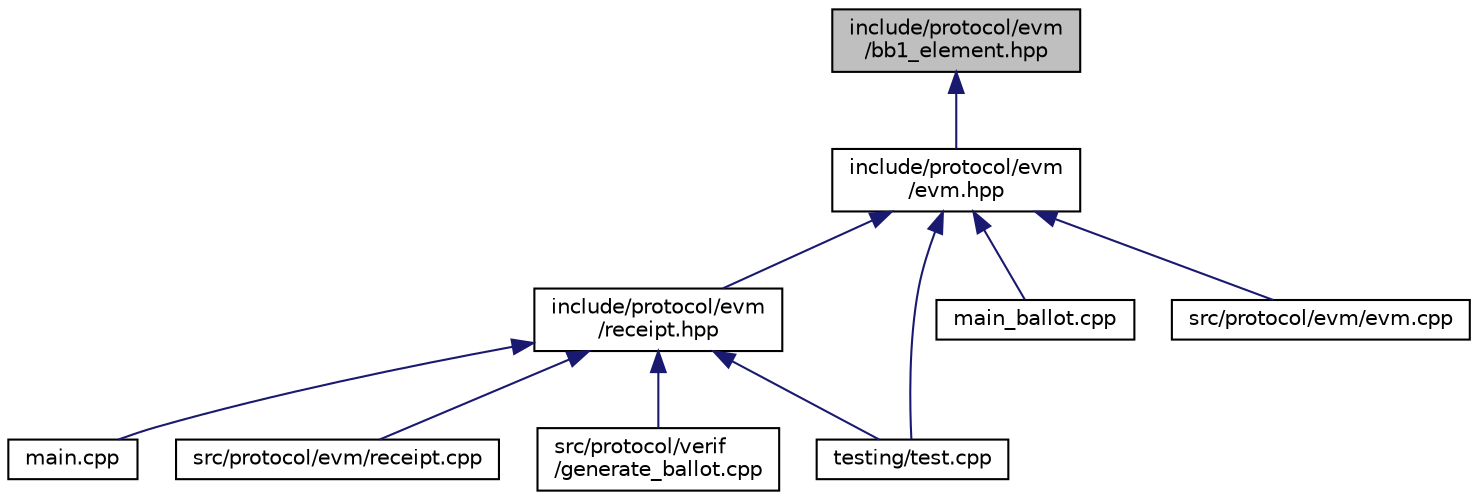 digraph "include/protocol/evm/bb1_element.hpp"
{
 // LATEX_PDF_SIZE
  edge [fontname="Helvetica",fontsize="10",labelfontname="Helvetica",labelfontsize="10"];
  node [fontname="Helvetica",fontsize="10",shape=record];
  Node1 [label="include/protocol/evm\l/bb1_element.hpp",height=0.2,width=0.4,color="black", fillcolor="grey75", style="filled", fontcolor="black",tooltip=" "];
  Node1 -> Node2 [dir="back",color="midnightblue",fontsize="10",style="solid",fontname="Helvetica"];
  Node2 [label="include/protocol/evm\l/evm.hpp",height=0.2,width=0.4,color="black", fillcolor="white", style="filled",URL="$evm_8hpp.html",tooltip=" "];
  Node2 -> Node3 [dir="back",color="midnightblue",fontsize="10",style="solid",fontname="Helvetica"];
  Node3 [label="include/protocol/evm\l/receipt.hpp",height=0.2,width=0.4,color="black", fillcolor="white", style="filled",URL="$receipt_8hpp.html",tooltip=" "];
  Node3 -> Node4 [dir="back",color="midnightblue",fontsize="10",style="solid",fontname="Helvetica"];
  Node4 [label="main.cpp",height=0.2,width=0.4,color="black", fillcolor="white", style="filled",URL="$main_8cpp.html",tooltip=" "];
  Node3 -> Node5 [dir="back",color="midnightblue",fontsize="10",style="solid",fontname="Helvetica"];
  Node5 [label="src/protocol/evm/receipt.cpp",height=0.2,width=0.4,color="black", fillcolor="white", style="filled",URL="$receipt_8cpp.html",tooltip=" "];
  Node3 -> Node6 [dir="back",color="midnightblue",fontsize="10",style="solid",fontname="Helvetica"];
  Node6 [label="src/protocol/verif\l/generate_ballot.cpp",height=0.2,width=0.4,color="black", fillcolor="white", style="filled",URL="$generate__ballot_8cpp.html",tooltip=" "];
  Node3 -> Node7 [dir="back",color="midnightblue",fontsize="10",style="solid",fontname="Helvetica"];
  Node7 [label="testing/test.cpp",height=0.2,width=0.4,color="black", fillcolor="white", style="filled",URL="$test_8cpp.html",tooltip=" "];
  Node2 -> Node8 [dir="back",color="midnightblue",fontsize="10",style="solid",fontname="Helvetica"];
  Node8 [label="main_ballot.cpp",height=0.2,width=0.4,color="black", fillcolor="white", style="filled",URL="$main__ballot_8cpp.html",tooltip=" "];
  Node2 -> Node9 [dir="back",color="midnightblue",fontsize="10",style="solid",fontname="Helvetica"];
  Node9 [label="src/protocol/evm/evm.cpp",height=0.2,width=0.4,color="black", fillcolor="white", style="filled",URL="$evm_8cpp.html",tooltip=" "];
  Node2 -> Node7 [dir="back",color="midnightblue",fontsize="10",style="solid",fontname="Helvetica"];
}
